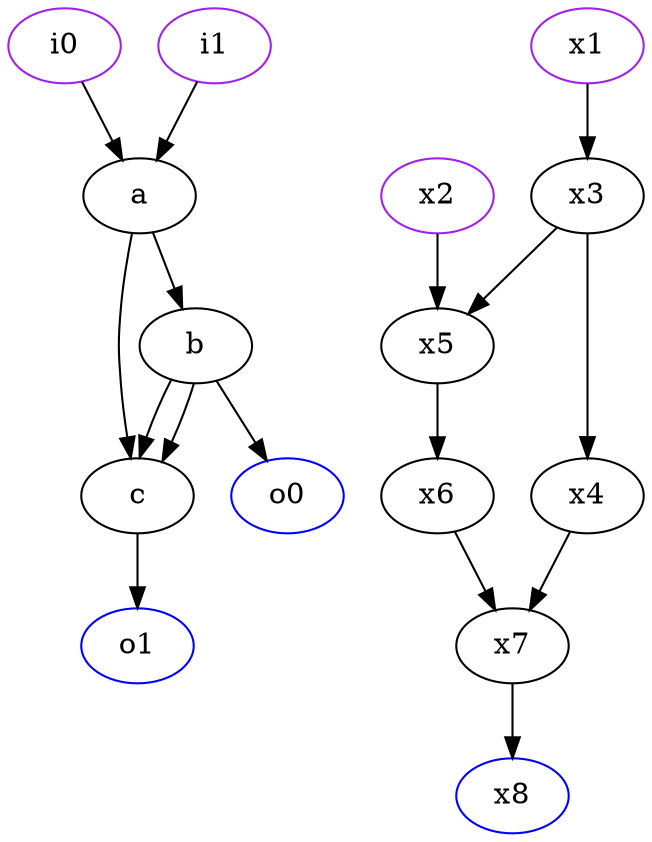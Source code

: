 digraph G{
21 [label=a, color=black];
22 [label=b, color=black];
23 [label=c, color=black];
24 [label=i0, color=purple];
25 [label=i1, color=purple];
26 [label=o0, color=blue];
27 [label=o1, color=blue];
0 [label=x3, color=black];
1 [label=x4, color=black];
2 [label=x5, color=black];
3 [label=x6, color=black];
4 [label=x7, color=black];
10 [label=x1, color=purple];
11 [label=x2, color=purple];
20 [label=x8, color=blue];
21 -> 22;
21 -> 23;
22 -> 23;
22 -> 23;
22 -> 26;
23 -> 27;
24 -> 21;
25 -> 21;
0 -> 1;
0 -> 2;
1 -> 4;
2 -> 3;
3 -> 4;
4 -> 20;
10 -> 0;
11 -> 2;
}
